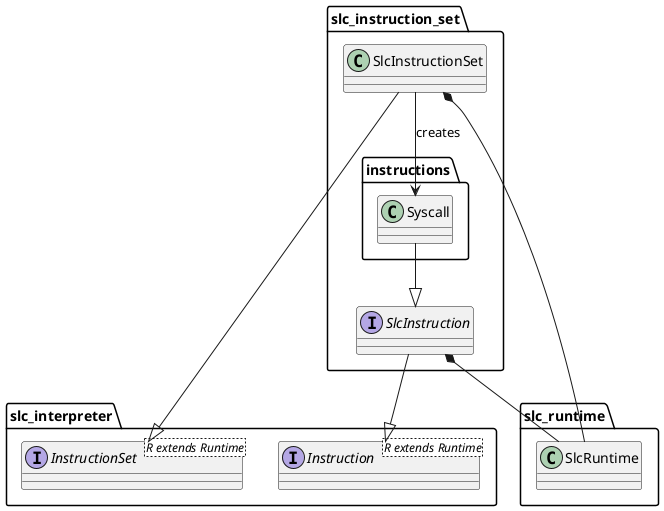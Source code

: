 @startuml "SLC Instruction Set design"

package slc_interpreter {
    interface InstructionSet<R extends Runtime>
    interface Instruction<R extends Runtime>
}

package slc_runtime {
    class SlcRuntime
}

package slc_instruction_set {
    interface SlcInstruction
    class SlcInstructionSet

    package instructions {
        class Syscall

        Syscall --|> SlcInstruction
    }

    SlcInstruction --|> Instruction
    SlcInstruction *-- SlcRuntime
    SlcInstructionSet --|> InstructionSet
    SlcInstructionSet *-- SlcRuntime
    SlcInstructionSet --> Syscall : creates
}

@enduml
